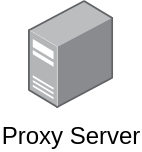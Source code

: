 <mxfile version="24.6.1" type="github">
  <diagram name="Page-1" id="0Qip9Mh7Amnw0wFKIFwG">
    <mxGraphModel dx="2950" dy="1108" grid="1" gridSize="10" guides="1" tooltips="1" connect="1" arrows="1" fold="1" page="1" pageScale="1" pageWidth="850" pageHeight="1100" math="0" shadow="0">
      <root>
        <mxCell id="0" />
        <mxCell id="1" parent="0" />
        <mxCell id="73uYTNMp-g-_kbslRDh--1" value="Proxy Server" style="image;points=[];aspect=fixed;html=1;align=center;shadow=0;dashed=0;image=img/lib/allied_telesis/computer_and_terminals/Server_Desktop.svg;" vertex="1" parent="1">
          <mxGeometry x="130" y="180" width="42.6" height="54" as="geometry" />
        </mxCell>
      </root>
    </mxGraphModel>
  </diagram>
</mxfile>
